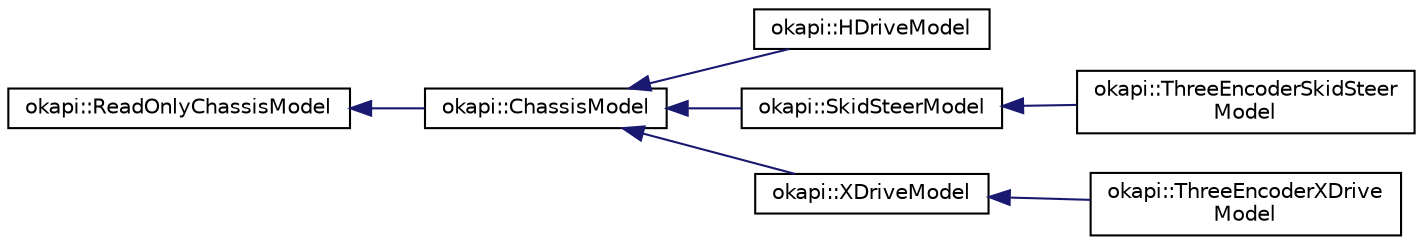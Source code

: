 digraph "Graphical Class Hierarchy"
{
 // LATEX_PDF_SIZE
  edge [fontname="Helvetica",fontsize="10",labelfontname="Helvetica",labelfontsize="10"];
  node [fontname="Helvetica",fontsize="10",shape=record];
  rankdir="LR";
  Node0 [label="okapi::ReadOnlyChassisModel",height=0.2,width=0.4,color="black", fillcolor="white", style="filled",URL="$classokapi_1_1ReadOnlyChassisModel.html",tooltip=" "];
  Node0 -> Node1 [dir="back",color="midnightblue",fontsize="10",style="solid",fontname="Helvetica"];
  Node1 [label="okapi::ChassisModel",height=0.2,width=0.4,color="black", fillcolor="white", style="filled",URL="$classokapi_1_1ChassisModel.html",tooltip=" "];
  Node1 -> Node2 [dir="back",color="midnightblue",fontsize="10",style="solid",fontname="Helvetica"];
  Node2 [label="okapi::HDriveModel",height=0.2,width=0.4,color="black", fillcolor="white", style="filled",URL="$classokapi_1_1HDriveModel.html",tooltip=" "];
  Node1 -> Node3 [dir="back",color="midnightblue",fontsize="10",style="solid",fontname="Helvetica"];
  Node3 [label="okapi::SkidSteerModel",height=0.2,width=0.4,color="black", fillcolor="white", style="filled",URL="$classokapi_1_1SkidSteerModel.html",tooltip=" "];
  Node3 -> Node4 [dir="back",color="midnightblue",fontsize="10",style="solid",fontname="Helvetica"];
  Node4 [label="okapi::ThreeEncoderSkidSteer\lModel",height=0.2,width=0.4,color="black", fillcolor="white", style="filled",URL="$classokapi_1_1ThreeEncoderSkidSteerModel.html",tooltip=" "];
  Node1 -> Node5 [dir="back",color="midnightblue",fontsize="10",style="solid",fontname="Helvetica"];
  Node5 [label="okapi::XDriveModel",height=0.2,width=0.4,color="black", fillcolor="white", style="filled",URL="$classokapi_1_1XDriveModel.html",tooltip=" "];
  Node5 -> Node6 [dir="back",color="midnightblue",fontsize="10",style="solid",fontname="Helvetica"];
  Node6 [label="okapi::ThreeEncoderXDrive\lModel",height=0.2,width=0.4,color="black", fillcolor="white", style="filled",URL="$classokapi_1_1ThreeEncoderXDriveModel.html",tooltip=" "];
}
